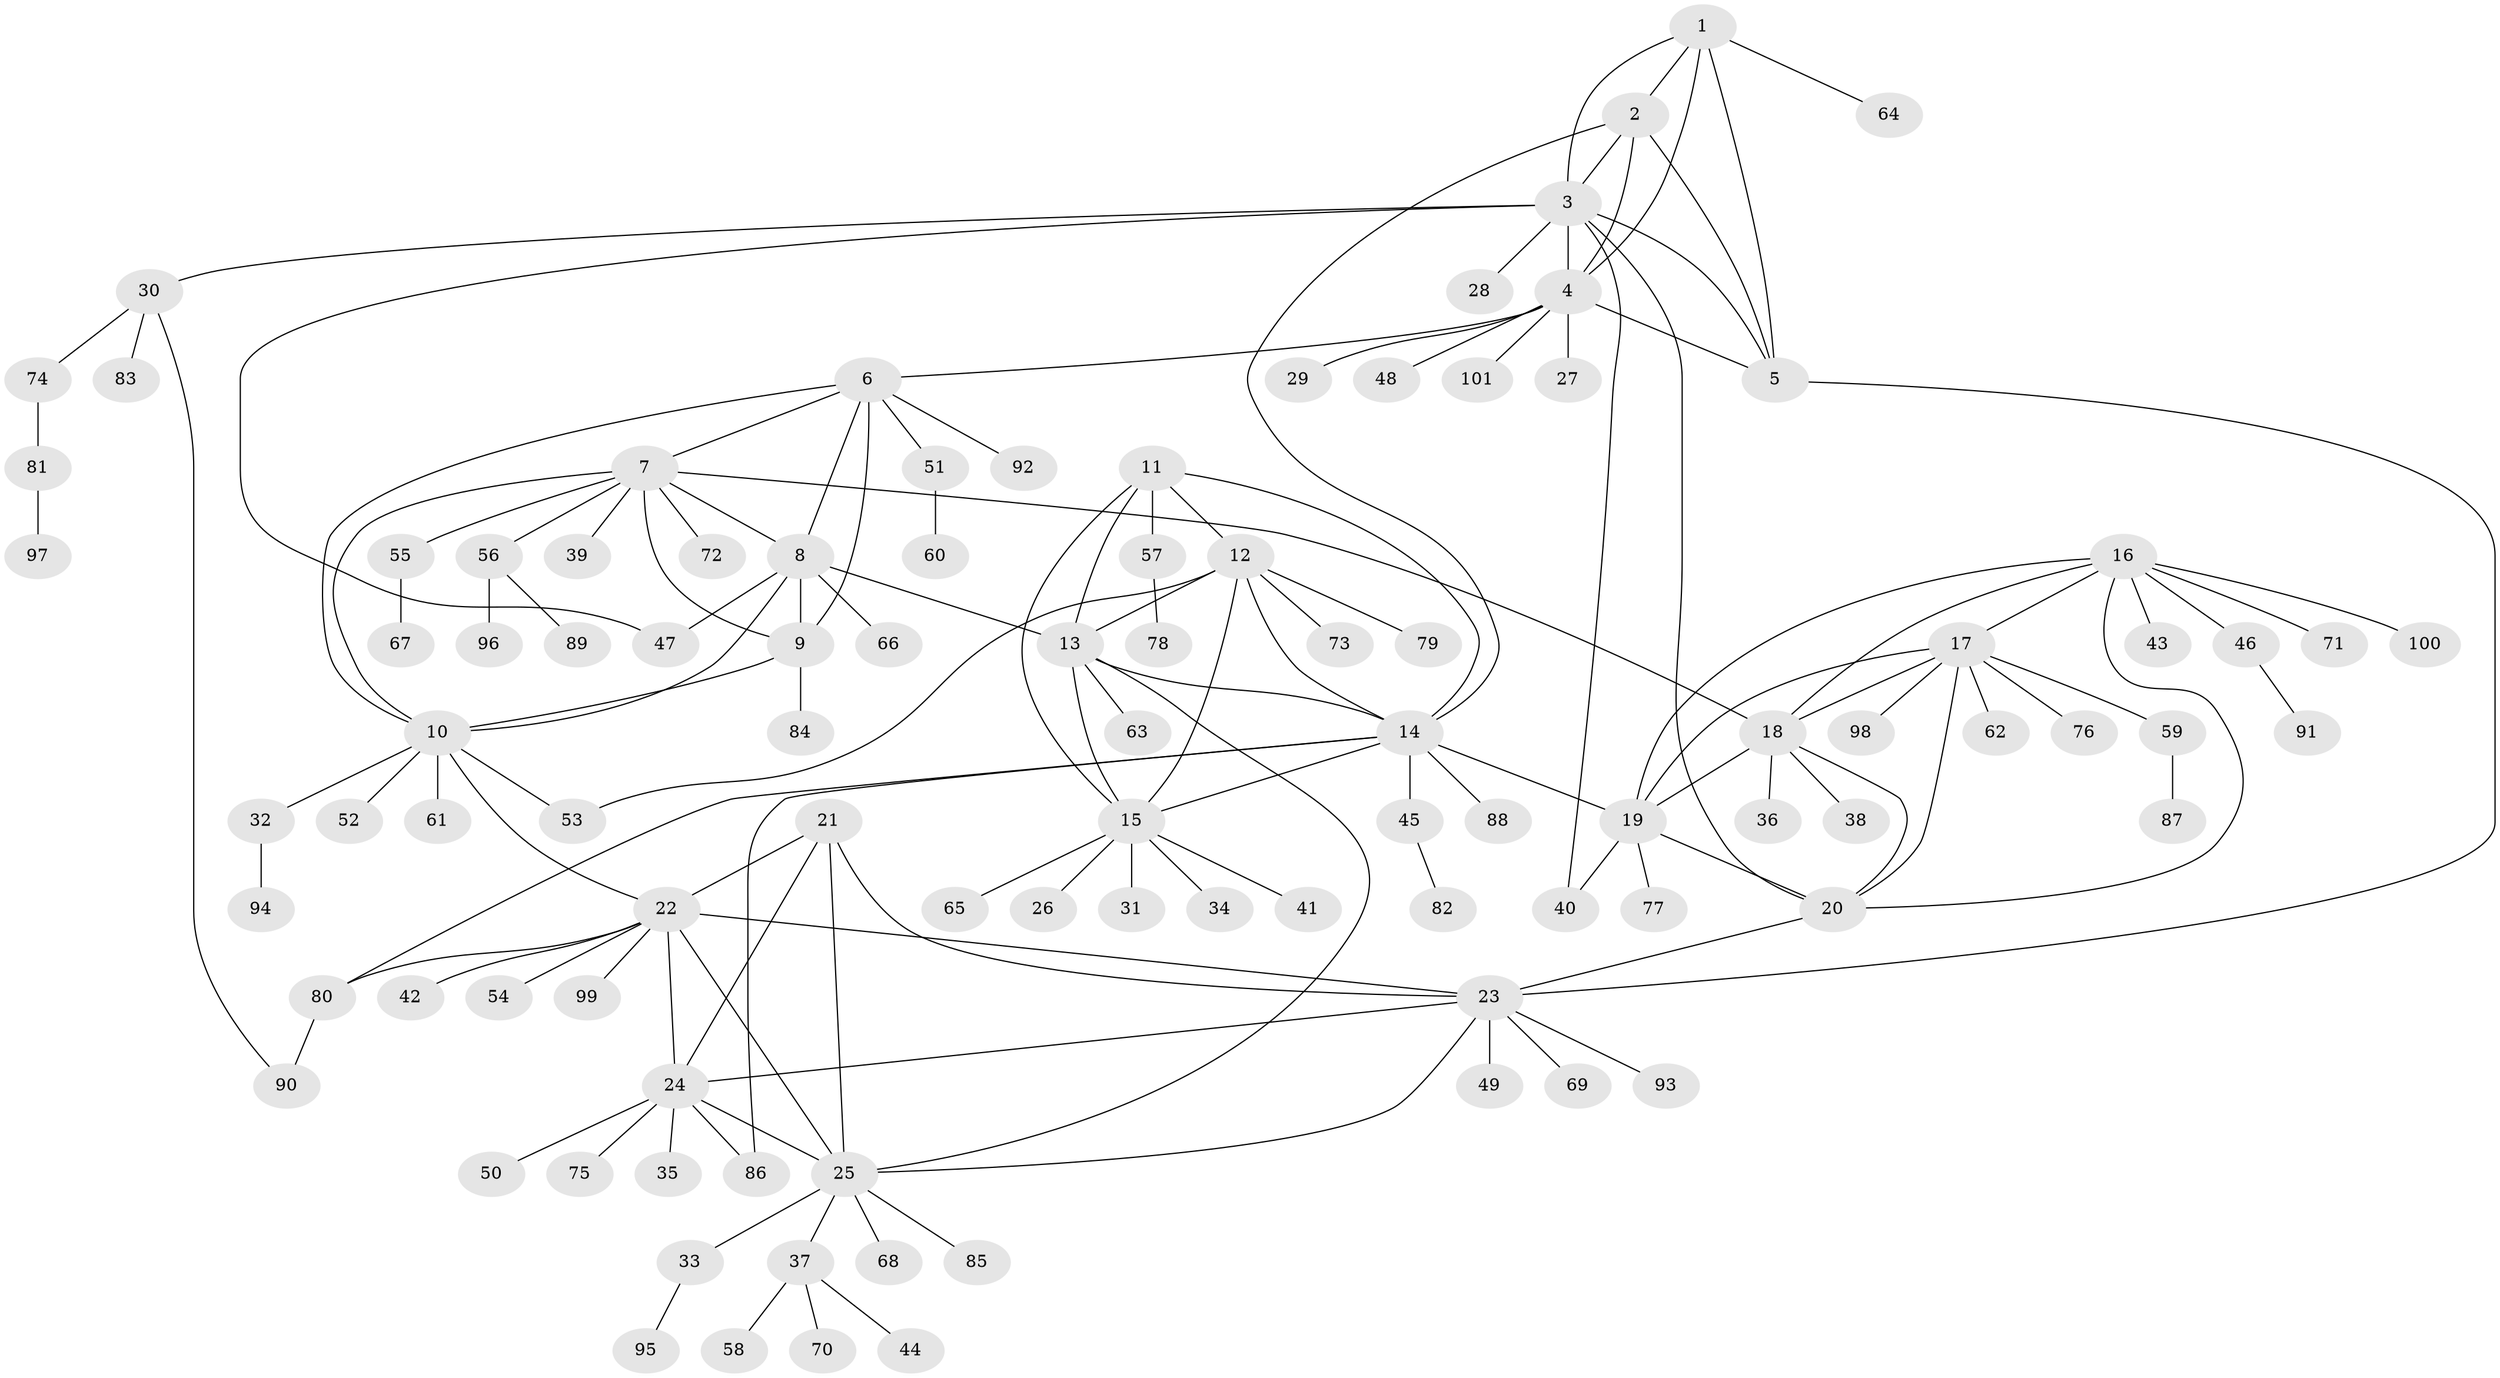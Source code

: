 // coarse degree distribution, {6: 0.0967741935483871, 5: 0.2903225806451613, 4: 0.0967741935483871, 8: 0.03225806451612903, 7: 0.03225806451612903, 1: 0.3225806451612903, 2: 0.06451612903225806, 3: 0.06451612903225806}
// Generated by graph-tools (version 1.1) at 2025/52/03/04/25 22:52:29]
// undirected, 101 vertices, 142 edges
graph export_dot {
  node [color=gray90,style=filled];
  1;
  2;
  3;
  4;
  5;
  6;
  7;
  8;
  9;
  10;
  11;
  12;
  13;
  14;
  15;
  16;
  17;
  18;
  19;
  20;
  21;
  22;
  23;
  24;
  25;
  26;
  27;
  28;
  29;
  30;
  31;
  32;
  33;
  34;
  35;
  36;
  37;
  38;
  39;
  40;
  41;
  42;
  43;
  44;
  45;
  46;
  47;
  48;
  49;
  50;
  51;
  52;
  53;
  54;
  55;
  56;
  57;
  58;
  59;
  60;
  61;
  62;
  63;
  64;
  65;
  66;
  67;
  68;
  69;
  70;
  71;
  72;
  73;
  74;
  75;
  76;
  77;
  78;
  79;
  80;
  81;
  82;
  83;
  84;
  85;
  86;
  87;
  88;
  89;
  90;
  91;
  92;
  93;
  94;
  95;
  96;
  97;
  98;
  99;
  100;
  101;
  1 -- 2;
  1 -- 3;
  1 -- 4;
  1 -- 5;
  1 -- 64;
  2 -- 3;
  2 -- 4;
  2 -- 5;
  2 -- 14;
  3 -- 4;
  3 -- 5;
  3 -- 20;
  3 -- 28;
  3 -- 30;
  3 -- 40;
  3 -- 47;
  4 -- 5;
  4 -- 6;
  4 -- 27;
  4 -- 29;
  4 -- 48;
  4 -- 101;
  5 -- 23;
  6 -- 7;
  6 -- 8;
  6 -- 9;
  6 -- 10;
  6 -- 51;
  6 -- 92;
  7 -- 8;
  7 -- 9;
  7 -- 10;
  7 -- 18;
  7 -- 39;
  7 -- 55;
  7 -- 56;
  7 -- 72;
  8 -- 9;
  8 -- 10;
  8 -- 13;
  8 -- 47;
  8 -- 66;
  9 -- 10;
  9 -- 84;
  10 -- 22;
  10 -- 32;
  10 -- 52;
  10 -- 53;
  10 -- 61;
  11 -- 12;
  11 -- 13;
  11 -- 14;
  11 -- 15;
  11 -- 57;
  12 -- 13;
  12 -- 14;
  12 -- 15;
  12 -- 53;
  12 -- 73;
  12 -- 79;
  13 -- 14;
  13 -- 15;
  13 -- 25;
  13 -- 63;
  14 -- 15;
  14 -- 19;
  14 -- 45;
  14 -- 80;
  14 -- 86;
  14 -- 88;
  15 -- 26;
  15 -- 31;
  15 -- 34;
  15 -- 41;
  15 -- 65;
  16 -- 17;
  16 -- 18;
  16 -- 19;
  16 -- 20;
  16 -- 43;
  16 -- 46;
  16 -- 71;
  16 -- 100;
  17 -- 18;
  17 -- 19;
  17 -- 20;
  17 -- 59;
  17 -- 62;
  17 -- 76;
  17 -- 98;
  18 -- 19;
  18 -- 20;
  18 -- 36;
  18 -- 38;
  19 -- 20;
  19 -- 40;
  19 -- 77;
  20 -- 23;
  21 -- 22;
  21 -- 23;
  21 -- 24;
  21 -- 25;
  22 -- 23;
  22 -- 24;
  22 -- 25;
  22 -- 42;
  22 -- 54;
  22 -- 80;
  22 -- 99;
  23 -- 24;
  23 -- 25;
  23 -- 49;
  23 -- 69;
  23 -- 93;
  24 -- 25;
  24 -- 35;
  24 -- 50;
  24 -- 75;
  24 -- 86;
  25 -- 33;
  25 -- 37;
  25 -- 68;
  25 -- 85;
  30 -- 74;
  30 -- 83;
  30 -- 90;
  32 -- 94;
  33 -- 95;
  37 -- 44;
  37 -- 58;
  37 -- 70;
  45 -- 82;
  46 -- 91;
  51 -- 60;
  55 -- 67;
  56 -- 89;
  56 -- 96;
  57 -- 78;
  59 -- 87;
  74 -- 81;
  80 -- 90;
  81 -- 97;
}
